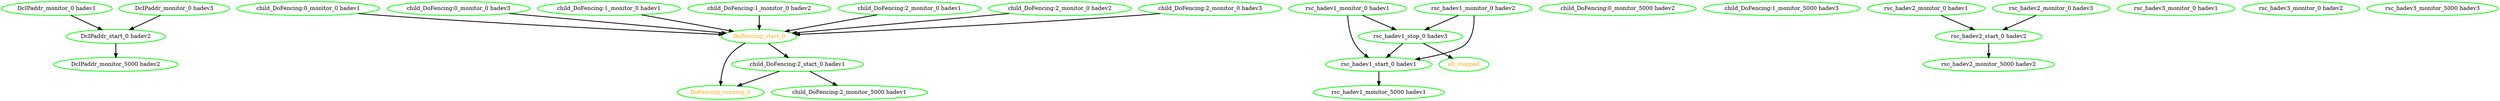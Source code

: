  digraph "g" {
"DcIPaddr_monitor_0 hadev1" -> "DcIPaddr_start_0 hadev2" [ style = bold]
"DcIPaddr_monitor_0 hadev1" [ style=bold color="green" fontcolor="black" ]
"DcIPaddr_monitor_0 hadev3" -> "DcIPaddr_start_0 hadev2" [ style = bold]
"DcIPaddr_monitor_0 hadev3" [ style=bold color="green" fontcolor="black" ]
"DcIPaddr_monitor_5000 hadev2" [ style=bold color="green" fontcolor="black" ]
"DcIPaddr_start_0 hadev2" -> "DcIPaddr_monitor_5000 hadev2" [ style = bold]
"DcIPaddr_start_0 hadev2" [ style=bold color="green" fontcolor="black" ]
"DoFencing_running_0" [ style=bold color="green" fontcolor="orange" ]
"DoFencing_start_0" -> "DoFencing_running_0" [ style = bold]
"DoFencing_start_0" -> "child_DoFencing:2_start_0 hadev1" [ style = bold]
"DoFencing_start_0" [ style=bold color="green" fontcolor="orange" ]
"all_stopped" [ style=bold color="green" fontcolor="orange" ]
"child_DoFencing:0_monitor_0 hadev1" -> "DoFencing_start_0" [ style = bold]
"child_DoFencing:0_monitor_0 hadev1" [ style=bold color="green" fontcolor="black" ]
"child_DoFencing:0_monitor_0 hadev3" -> "DoFencing_start_0" [ style = bold]
"child_DoFencing:0_monitor_0 hadev3" [ style=bold color="green" fontcolor="black" ]
"child_DoFencing:0_monitor_5000 hadev2" [ style=bold color="green" fontcolor="black" ]
"child_DoFencing:1_monitor_0 hadev1" -> "DoFencing_start_0" [ style = bold]
"child_DoFencing:1_monitor_0 hadev1" [ style=bold color="green" fontcolor="black" ]
"child_DoFencing:1_monitor_0 hadev2" -> "DoFencing_start_0" [ style = bold]
"child_DoFencing:1_monitor_0 hadev2" [ style=bold color="green" fontcolor="black" ]
"child_DoFencing:1_monitor_5000 hadev3" [ style=bold color="green" fontcolor="black" ]
"child_DoFencing:2_monitor_0 hadev1" -> "DoFencing_start_0" [ style = bold]
"child_DoFencing:2_monitor_0 hadev1" [ style=bold color="green" fontcolor="black" ]
"child_DoFencing:2_monitor_0 hadev2" -> "DoFencing_start_0" [ style = bold]
"child_DoFencing:2_monitor_0 hadev2" [ style=bold color="green" fontcolor="black" ]
"child_DoFencing:2_monitor_0 hadev3" -> "DoFencing_start_0" [ style = bold]
"child_DoFencing:2_monitor_0 hadev3" [ style=bold color="green" fontcolor="black" ]
"child_DoFencing:2_monitor_5000 hadev1" [ style=bold color="green" fontcolor="black" ]
"child_DoFencing:2_start_0 hadev1" -> "DoFencing_running_0" [ style = bold]
"child_DoFencing:2_start_0 hadev1" -> "child_DoFencing:2_monitor_5000 hadev1" [ style = bold]
"child_DoFencing:2_start_0 hadev1" [ style=bold color="green" fontcolor="black" ]
"rsc_hadev1_monitor_0 hadev1" -> "rsc_hadev1_start_0 hadev1" [ style = bold]
"rsc_hadev1_monitor_0 hadev1" -> "rsc_hadev1_stop_0 hadev3" [ style = bold]
"rsc_hadev1_monitor_0 hadev1" [ style=bold color="green" fontcolor="black" ]
"rsc_hadev1_monitor_0 hadev2" -> "rsc_hadev1_start_0 hadev1" [ style = bold]
"rsc_hadev1_monitor_0 hadev2" -> "rsc_hadev1_stop_0 hadev3" [ style = bold]
"rsc_hadev1_monitor_0 hadev2" [ style=bold color="green" fontcolor="black" ]
"rsc_hadev1_monitor_5000 hadev1" [ style=bold color="green" fontcolor="black" ]
"rsc_hadev1_start_0 hadev1" -> "rsc_hadev1_monitor_5000 hadev1" [ style = bold]
"rsc_hadev1_start_0 hadev1" [ style=bold color="green" fontcolor="black" ]
"rsc_hadev1_stop_0 hadev3" -> "all_stopped" [ style = bold]
"rsc_hadev1_stop_0 hadev3" -> "rsc_hadev1_start_0 hadev1" [ style = bold]
"rsc_hadev1_stop_0 hadev3" [ style=bold color="green" fontcolor="black" ]
"rsc_hadev2_monitor_0 hadev1" -> "rsc_hadev2_start_0 hadev2" [ style = bold]
"rsc_hadev2_monitor_0 hadev1" [ style=bold color="green" fontcolor="black" ]
"rsc_hadev2_monitor_0 hadev3" -> "rsc_hadev2_start_0 hadev2" [ style = bold]
"rsc_hadev2_monitor_0 hadev3" [ style=bold color="green" fontcolor="black" ]
"rsc_hadev2_monitor_5000 hadev2" [ style=bold color="green" fontcolor="black" ]
"rsc_hadev2_start_0 hadev2" -> "rsc_hadev2_monitor_5000 hadev2" [ style = bold]
"rsc_hadev2_start_0 hadev2" [ style=bold color="green" fontcolor="black" ]
"rsc_hadev3_monitor_0 hadev1" [ style=bold color="green" fontcolor="black" ]
"rsc_hadev3_monitor_0 hadev2" [ style=bold color="green" fontcolor="black" ]
"rsc_hadev3_monitor_5000 hadev3" [ style=bold color="green" fontcolor="black" ]
}
